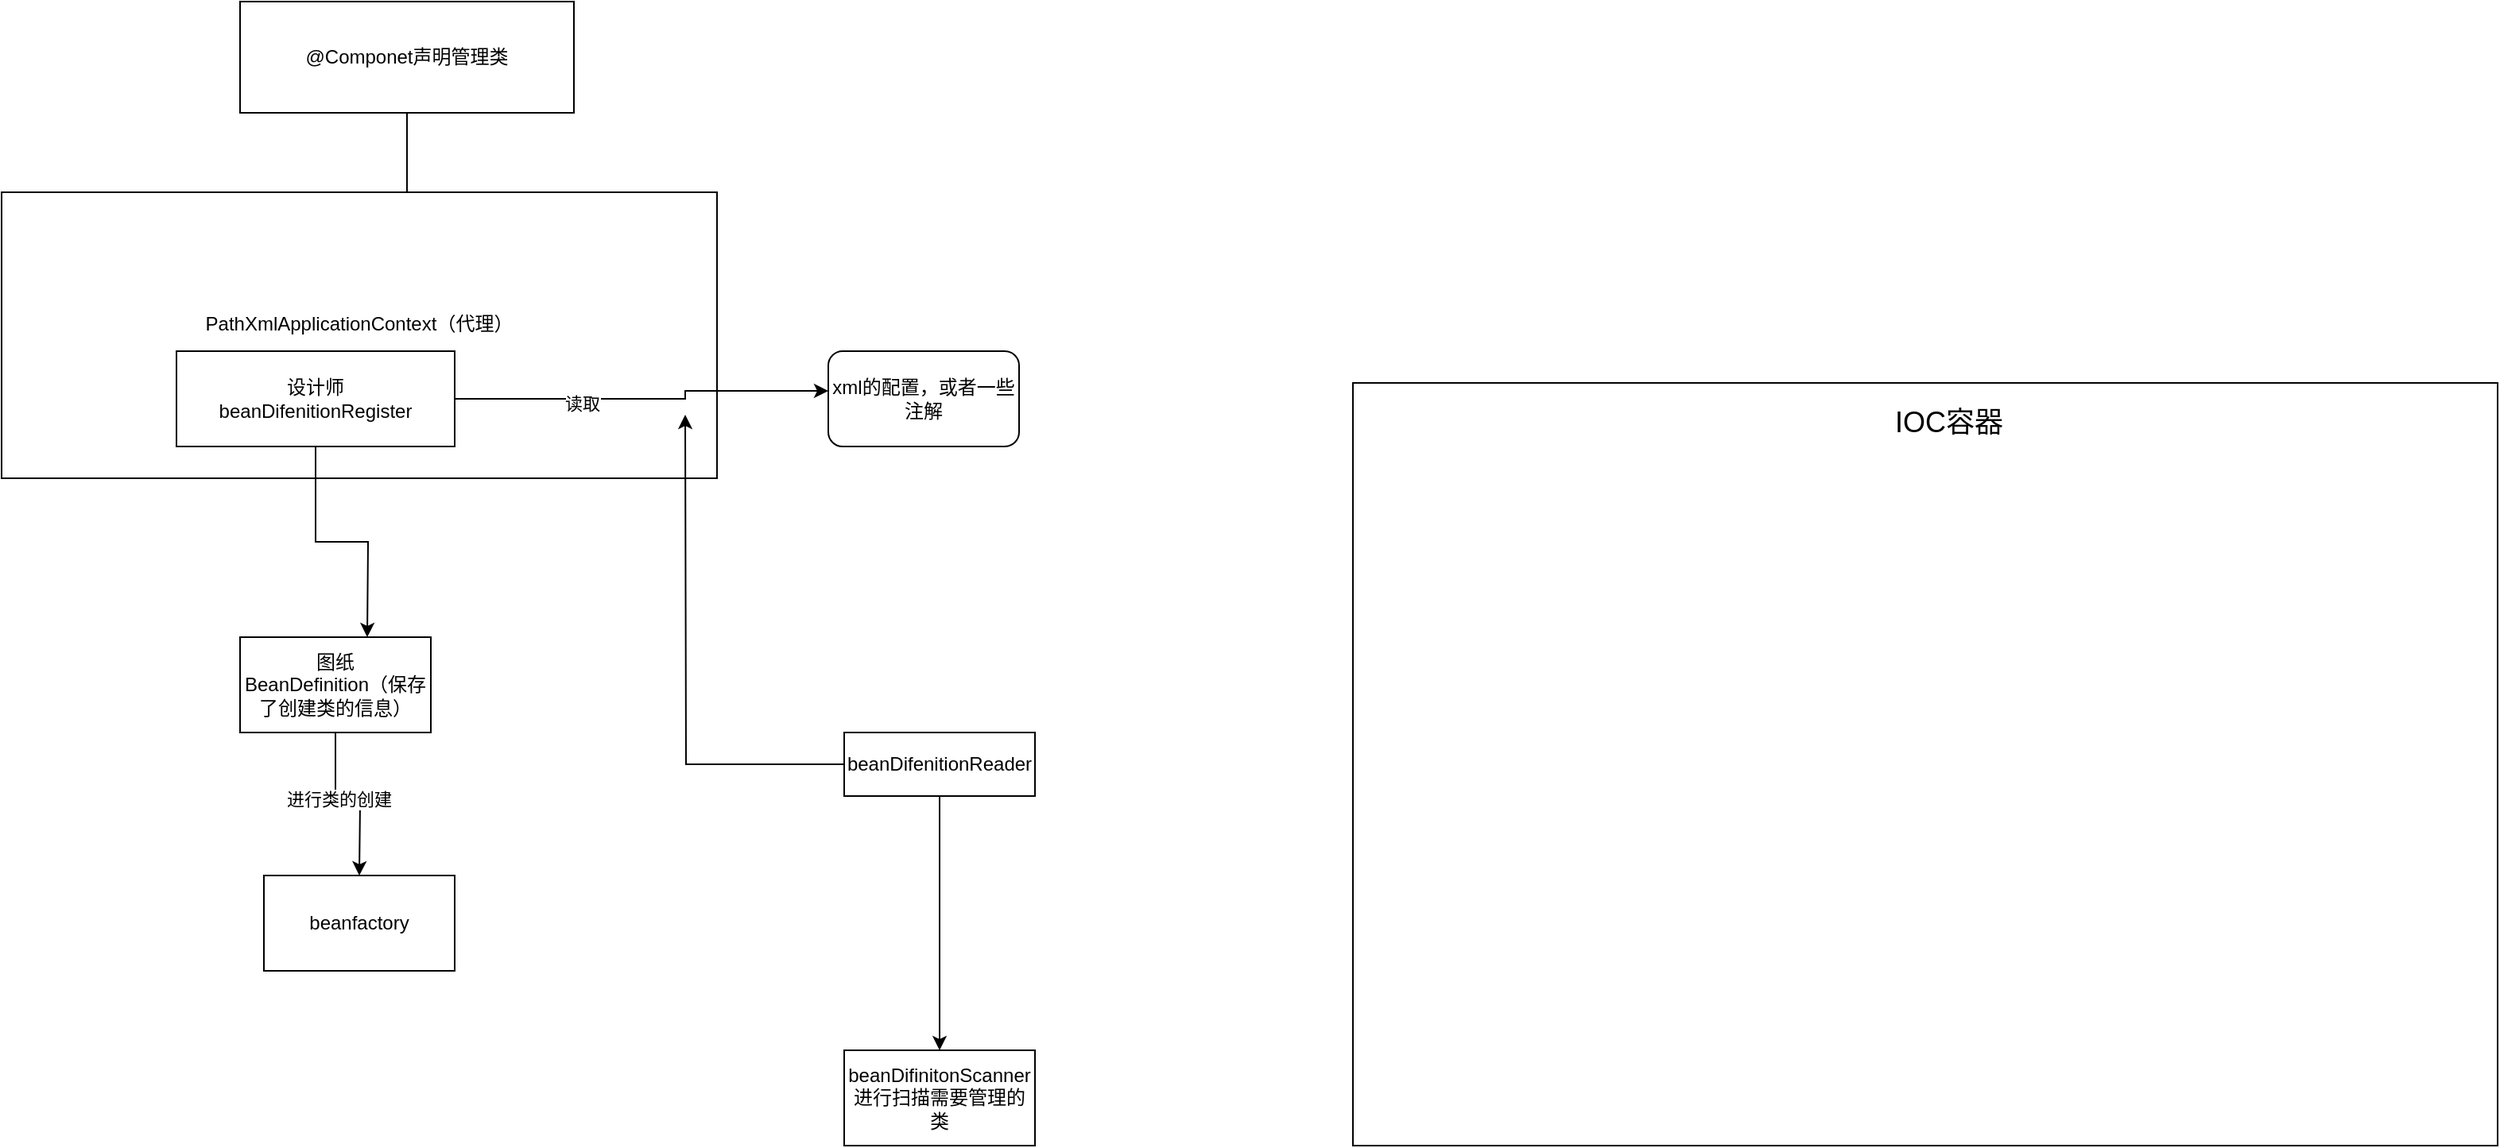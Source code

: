 <mxfile version="16.5.3" type="github">
  <diagram id="OHPH3KOMhhOK7PeEm14m" name="第 1 页">
    <mxGraphModel dx="1221" dy="644" grid="1" gridSize="20" guides="1" tooltips="1" connect="1" arrows="1" fold="1" page="1" pageScale="1" pageWidth="827" pageHeight="1169" background="#ffffff" math="0" shadow="0">
      <root>
        <mxCell id="0" />
        <mxCell id="1" parent="0" />
        <mxCell id="VUsSlx-cH4-yBWy_o5I6-2" style="edgeStyle=orthogonalEdgeStyle;rounded=0;orthogonalLoop=1;jettySize=auto;html=1;" edge="1" parent="1" source="VUsSlx-cH4-yBWy_o5I6-1">
          <mxGeometry relative="1" as="geometry">
            <mxPoint x="405" y="230" as="targetPoint" />
          </mxGeometry>
        </mxCell>
        <mxCell id="VUsSlx-cH4-yBWy_o5I6-1" value="@Componet声明管理类" style="rounded=0;whiteSpace=wrap;html=1;" vertex="1" parent="1">
          <mxGeometry x="300" y="100" width="210" height="70" as="geometry" />
        </mxCell>
        <mxCell id="VUsSlx-cH4-yBWy_o5I6-3" value="PathXmlApplicationContext（代理）&lt;br&gt;&lt;br&gt;" style="rounded=0;whiteSpace=wrap;html=1;" vertex="1" parent="1">
          <mxGeometry x="150" y="220" width="450" height="180" as="geometry" />
        </mxCell>
        <mxCell id="VUsSlx-cH4-yBWy_o5I6-5" style="edgeStyle=orthogonalEdgeStyle;rounded=0;orthogonalLoop=1;jettySize=auto;html=1;" edge="1" parent="1" source="VUsSlx-cH4-yBWy_o5I6-4">
          <mxGeometry relative="1" as="geometry">
            <mxPoint x="380" y="500" as="targetPoint" />
          </mxGeometry>
        </mxCell>
        <mxCell id="VUsSlx-cH4-yBWy_o5I6-11" style="edgeStyle=orthogonalEdgeStyle;rounded=0;orthogonalLoop=1;jettySize=auto;html=1;" edge="1" parent="1" source="VUsSlx-cH4-yBWy_o5I6-4">
          <mxGeometry relative="1" as="geometry">
            <mxPoint x="670" y="345" as="targetPoint" />
            <Array as="points">
              <mxPoint x="580" y="350" />
              <mxPoint x="580" y="345" />
            </Array>
          </mxGeometry>
        </mxCell>
        <mxCell id="VUsSlx-cH4-yBWy_o5I6-13" value="读取" style="edgeLabel;html=1;align=center;verticalAlign=middle;resizable=0;points=[];" vertex="1" connectable="0" parent="VUsSlx-cH4-yBWy_o5I6-11">
          <mxGeometry x="-0.338" y="-3" relative="1" as="geometry">
            <mxPoint as="offset" />
          </mxGeometry>
        </mxCell>
        <mxCell id="VUsSlx-cH4-yBWy_o5I6-4" value="设计师&lt;br&gt;beanDifenitionRegister" style="rounded=0;whiteSpace=wrap;html=1;" vertex="1" parent="1">
          <mxGeometry x="260" y="320" width="175" height="60" as="geometry" />
        </mxCell>
        <mxCell id="VUsSlx-cH4-yBWy_o5I6-7" style="edgeStyle=orthogonalEdgeStyle;rounded=0;orthogonalLoop=1;jettySize=auto;html=1;" edge="1" parent="1" source="VUsSlx-cH4-yBWy_o5I6-6">
          <mxGeometry relative="1" as="geometry">
            <mxPoint x="375" y="650" as="targetPoint" />
          </mxGeometry>
        </mxCell>
        <mxCell id="VUsSlx-cH4-yBWy_o5I6-9" value="进行类的创建" style="edgeLabel;html=1;align=center;verticalAlign=middle;resizable=0;points=[];" vertex="1" connectable="0" parent="VUsSlx-cH4-yBWy_o5I6-7">
          <mxGeometry x="-0.209" y="2" relative="1" as="geometry">
            <mxPoint as="offset" />
          </mxGeometry>
        </mxCell>
        <mxCell id="VUsSlx-cH4-yBWy_o5I6-6" value="图纸&lt;br&gt;BeanDefinition（保存了创建类的信息）" style="rounded=0;whiteSpace=wrap;html=1;" vertex="1" parent="1">
          <mxGeometry x="300" y="500" width="120" height="60" as="geometry" />
        </mxCell>
        <mxCell id="VUsSlx-cH4-yBWy_o5I6-8" value="beanfactory" style="rounded=0;whiteSpace=wrap;html=1;" vertex="1" parent="1">
          <mxGeometry x="315" y="650" width="120" height="60" as="geometry" />
        </mxCell>
        <mxCell id="VUsSlx-cH4-yBWy_o5I6-12" value="xml的配置，或者一些注解" style="rounded=1;whiteSpace=wrap;html=1;" vertex="1" parent="1">
          <mxGeometry x="670" y="320" width="120" height="60" as="geometry" />
        </mxCell>
        <mxCell id="VUsSlx-cH4-yBWy_o5I6-15" style="edgeStyle=orthogonalEdgeStyle;rounded=0;orthogonalLoop=1;jettySize=auto;html=1;" edge="1" parent="1" source="VUsSlx-cH4-yBWy_o5I6-14">
          <mxGeometry relative="1" as="geometry">
            <mxPoint x="580" y="360" as="targetPoint" />
          </mxGeometry>
        </mxCell>
        <mxCell id="VUsSlx-cH4-yBWy_o5I6-16" style="edgeStyle=orthogonalEdgeStyle;rounded=0;orthogonalLoop=1;jettySize=auto;html=1;" edge="1" parent="1" source="VUsSlx-cH4-yBWy_o5I6-14">
          <mxGeometry relative="1" as="geometry">
            <mxPoint x="740" y="760.0" as="targetPoint" />
          </mxGeometry>
        </mxCell>
        <mxCell id="VUsSlx-cH4-yBWy_o5I6-14" value="beanDifenitionReader" style="rounded=0;whiteSpace=wrap;html=1;" vertex="1" parent="1">
          <mxGeometry x="680" y="560" width="120" height="40" as="geometry" />
        </mxCell>
        <mxCell id="VUsSlx-cH4-yBWy_o5I6-17" value="beanDifinitonScanner进行扫描需要管理的类" style="rounded=0;whiteSpace=wrap;html=1;" vertex="1" parent="1">
          <mxGeometry x="680" y="760" width="120" height="60" as="geometry" />
        </mxCell>
        <mxCell id="VUsSlx-cH4-yBWy_o5I6-18" value="" style="rounded=0;whiteSpace=wrap;html=1;fontSize=16;" vertex="1" parent="1">
          <mxGeometry x="1000" y="340" width="720" height="480" as="geometry" />
        </mxCell>
        <mxCell id="VUsSlx-cH4-yBWy_o5I6-19" value="IOC容器" style="text;html=1;strokeColor=none;fillColor=none;align=center;verticalAlign=middle;whiteSpace=wrap;rounded=0;fontSize=18;" vertex="1" parent="1">
          <mxGeometry x="1320" y="350" width="110" height="30" as="geometry" />
        </mxCell>
      </root>
    </mxGraphModel>
  </diagram>
</mxfile>
